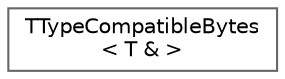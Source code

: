 digraph "Graphical Class Hierarchy"
{
 // INTERACTIVE_SVG=YES
 // LATEX_PDF_SIZE
  bgcolor="transparent";
  edge [fontname=Helvetica,fontsize=10,labelfontname=Helvetica,labelfontsize=10];
  node [fontname=Helvetica,fontsize=10,shape=box,height=0.2,width=0.4];
  rankdir="LR";
  Node0 [id="Node000000",label="TTypeCompatibleBytes\l\< T & \>",height=0.2,width=0.4,color="grey40", fillcolor="white", style="filled",URL="$d2/d30/structTTypeCompatibleBytes_3_01T_01_6_01_4.html",tooltip=" "];
}
